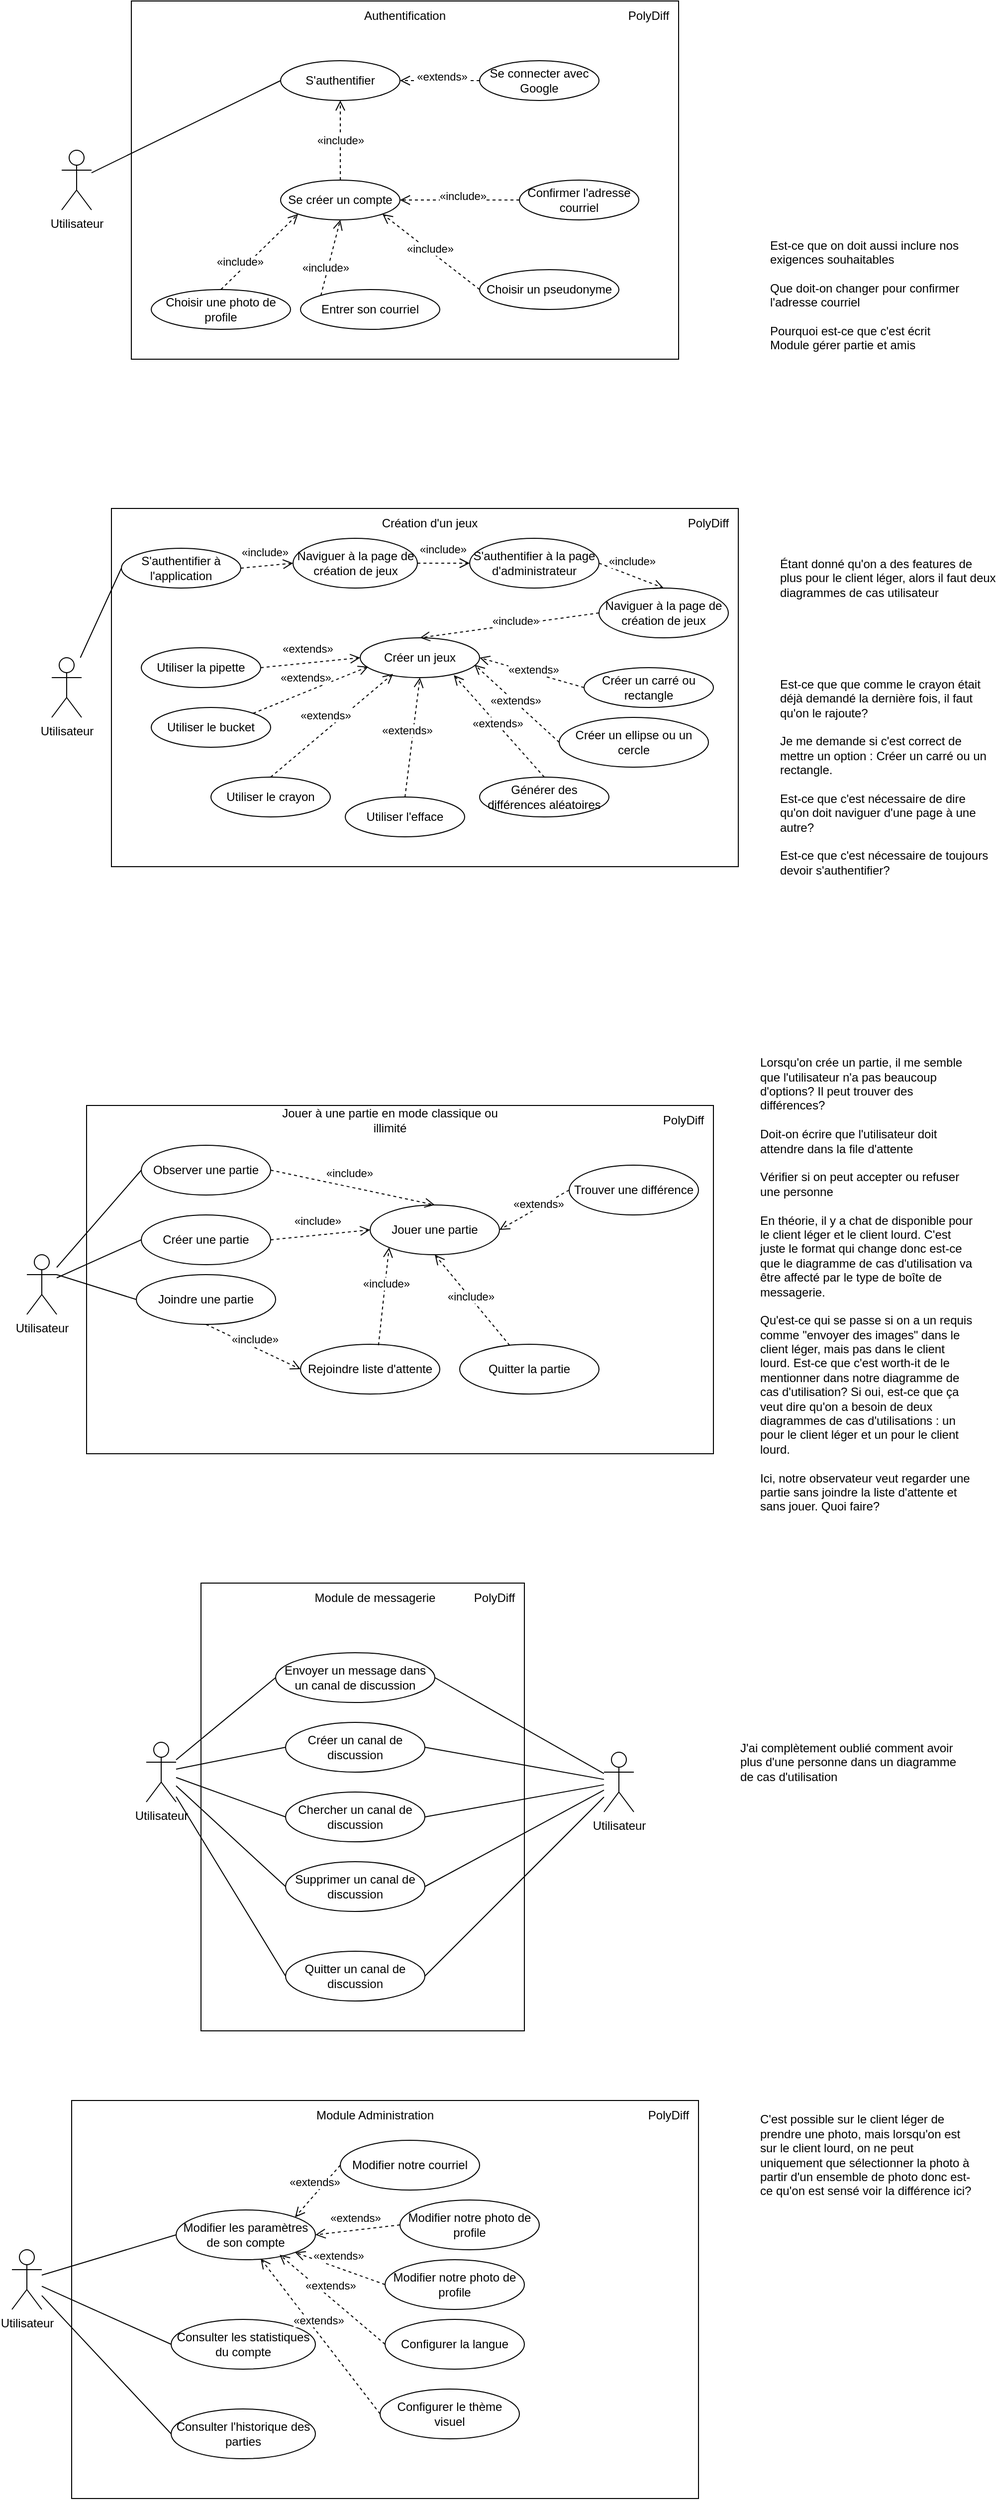<mxfile version="21.7.5" type="device" pages="2">
  <diagram name="Cas d&#39;utilisation" id="FdpdwDYeMIbEiqRRL_Jj">
    <mxGraphModel dx="827" dy="413" grid="1" gridSize="10" guides="1" tooltips="1" connect="1" arrows="1" fold="1" page="1" pageScale="1" pageWidth="850" pageHeight="1100" math="0" shadow="0">
      <root>
        <mxCell id="0" />
        <mxCell id="1" parent="0" />
        <mxCell id="j3-yMUjAJYNPluZzP0-G-1" value="Utilisateur" style="shape=umlActor;verticalLabelPosition=bottom;verticalAlign=top;html=1;outlineConnect=0;" vertex="1" parent="1">
          <mxGeometry x="130" y="150" width="30" height="60" as="geometry" />
        </mxCell>
        <mxCell id="j3-yMUjAJYNPluZzP0-G-6" value="" style="rounded=0;whiteSpace=wrap;html=1;" vertex="1" parent="1">
          <mxGeometry x="200" width="550" height="360" as="geometry" />
        </mxCell>
        <mxCell id="j3-yMUjAJYNPluZzP0-G-7" value="PolyDiff" style="text;html=1;strokeColor=none;fillColor=none;align=center;verticalAlign=middle;whiteSpace=wrap;rounded=0;" vertex="1" parent="1">
          <mxGeometry x="690" width="60" height="30" as="geometry" />
        </mxCell>
        <mxCell id="j3-yMUjAJYNPluZzP0-G-9" value="S&#39;authentifier" style="ellipse;whiteSpace=wrap;html=1;" vertex="1" parent="1">
          <mxGeometry x="350" y="60" width="120" height="40" as="geometry" />
        </mxCell>
        <mxCell id="j3-yMUjAJYNPluZzP0-G-10" value="" style="endArrow=none;html=1;rounded=0;entryX=0;entryY=0.5;entryDx=0;entryDy=0;" edge="1" parent="1" source="j3-yMUjAJYNPluZzP0-G-1" target="j3-yMUjAJYNPluZzP0-G-9">
          <mxGeometry width="50" height="50" relative="1" as="geometry">
            <mxPoint x="480" y="200" as="sourcePoint" />
            <mxPoint x="530" y="150" as="targetPoint" />
          </mxGeometry>
        </mxCell>
        <mxCell id="j3-yMUjAJYNPluZzP0-G-11" value="Se créer un compte" style="ellipse;whiteSpace=wrap;html=1;" vertex="1" parent="1">
          <mxGeometry x="350" y="180" width="120" height="40" as="geometry" />
        </mxCell>
        <mxCell id="j3-yMUjAJYNPluZzP0-G-12" value="Choisir une photo de profile" style="ellipse;whiteSpace=wrap;html=1;" vertex="1" parent="1">
          <mxGeometry x="220" y="290" width="140" height="40" as="geometry" />
        </mxCell>
        <mxCell id="j3-yMUjAJYNPluZzP0-G-13" value="«include»" style="html=1;verticalAlign=bottom;endArrow=open;dashed=1;endSize=8;curved=0;rounded=0;exitX=0.5;exitY=0;exitDx=0;exitDy=0;entryX=0.5;entryY=1;entryDx=0;entryDy=0;" edge="1" parent="1" source="j3-yMUjAJYNPluZzP0-G-11" target="j3-yMUjAJYNPluZzP0-G-9">
          <mxGeometry x="-0.207" relative="1" as="geometry">
            <mxPoint x="550" y="180" as="sourcePoint" />
            <mxPoint x="300" y="80" as="targetPoint" />
            <mxPoint as="offset" />
          </mxGeometry>
        </mxCell>
        <mxCell id="j3-yMUjAJYNPluZzP0-G-15" value="«include»" style="html=1;verticalAlign=bottom;endArrow=open;dashed=1;endSize=8;curved=0;rounded=0;exitX=0.5;exitY=0;exitDx=0;exitDy=0;entryX=0;entryY=1;entryDx=0;entryDy=0;" edge="1" parent="1" source="j3-yMUjAJYNPluZzP0-G-12" target="j3-yMUjAJYNPluZzP0-G-11">
          <mxGeometry x="-0.5" relative="1" as="geometry">
            <mxPoint x="310" y="140" as="sourcePoint" />
            <mxPoint x="310" y="90" as="targetPoint" />
            <mxPoint as="offset" />
          </mxGeometry>
        </mxCell>
        <mxCell id="j3-yMUjAJYNPluZzP0-G-16" value="Entrer son courriel" style="ellipse;whiteSpace=wrap;html=1;" vertex="1" parent="1">
          <mxGeometry x="370" y="290" width="140" height="40" as="geometry" />
        </mxCell>
        <mxCell id="j3-yMUjAJYNPluZzP0-G-17" value="Choisir un pseudonyme" style="ellipse;whiteSpace=wrap;html=1;" vertex="1" parent="1">
          <mxGeometry x="550" y="270" width="140" height="40" as="geometry" />
        </mxCell>
        <mxCell id="j3-yMUjAJYNPluZzP0-G-18" value="«include»" style="html=1;verticalAlign=bottom;endArrow=open;dashed=1;endSize=8;curved=0;rounded=0;exitX=0;exitY=0;exitDx=0;exitDy=0;entryX=0.5;entryY=1;entryDx=0;entryDy=0;" edge="1" parent="1" source="j3-yMUjAJYNPluZzP0-G-16" target="j3-yMUjAJYNPluZzP0-G-11">
          <mxGeometry x="-0.5" relative="1" as="geometry">
            <mxPoint x="310" y="230" as="sourcePoint" />
            <mxPoint x="310" y="190" as="targetPoint" />
            <mxPoint as="offset" />
          </mxGeometry>
        </mxCell>
        <mxCell id="j3-yMUjAJYNPluZzP0-G-19" value="«include»" style="html=1;verticalAlign=bottom;endArrow=open;dashed=1;endSize=8;curved=0;rounded=0;exitX=0;exitY=0.5;exitDx=0;exitDy=0;entryX=1;entryY=1;entryDx=0;entryDy=0;" edge="1" parent="1" source="j3-yMUjAJYNPluZzP0-G-17" target="j3-yMUjAJYNPluZzP0-G-11">
          <mxGeometry x="-0.045" y="5" relative="1" as="geometry">
            <mxPoint x="421" y="241" as="sourcePoint" />
            <mxPoint x="353" y="183" as="targetPoint" />
            <mxPoint as="offset" />
          </mxGeometry>
        </mxCell>
        <mxCell id="j3-yMUjAJYNPluZzP0-G-20" value="Authentification" style="text;html=1;strokeColor=none;fillColor=none;align=center;verticalAlign=middle;whiteSpace=wrap;rounded=0;" vertex="1" parent="1">
          <mxGeometry x="430" width="90" height="30" as="geometry" />
        </mxCell>
        <mxCell id="j3-yMUjAJYNPluZzP0-G-21" value="Est-ce que on doit aussi inclure nos exigences souhaitables&lt;br&gt;&lt;br&gt;&lt;div style=&quot;&quot;&gt;&lt;span style=&quot;background-color: initial;&quot;&gt;Que doit-on changer pour confirmer l&#39;adresse courriel&lt;br&gt;&lt;br&gt;Pourquoi est-ce que c&#39;est écrit Module gérer partie et amis&lt;/span&gt;&lt;/div&gt;&lt;div style=&quot;&quot;&gt;&lt;span style=&quot;background-color: initial;&quot;&gt;&lt;br&gt;&lt;/span&gt;&lt;/div&gt;&lt;div style=&quot;&quot;&gt;&lt;span style=&quot;background-color: initial;&quot;&gt;&lt;br&gt;&lt;/span&gt;&lt;/div&gt;" style="text;html=1;strokeColor=none;fillColor=none;align=left;verticalAlign=middle;whiteSpace=wrap;rounded=0;" vertex="1" parent="1">
          <mxGeometry x="840" y="255" width="200" height="110" as="geometry" />
        </mxCell>
        <mxCell id="j3-yMUjAJYNPluZzP0-G-22" value="Confirmer l&#39;adresse courriel" style="ellipse;whiteSpace=wrap;html=1;" vertex="1" parent="1">
          <mxGeometry x="590" y="180" width="120" height="40" as="geometry" />
        </mxCell>
        <mxCell id="j3-yMUjAJYNPluZzP0-G-23" value="«include»" style="html=1;verticalAlign=bottom;endArrow=open;dashed=1;endSize=8;curved=0;rounded=0;exitX=0;exitY=0.5;exitDx=0;exitDy=0;entryX=1;entryY=0.5;entryDx=0;entryDy=0;" edge="1" parent="1" source="j3-yMUjAJYNPluZzP0-G-22" target="j3-yMUjAJYNPluZzP0-G-11">
          <mxGeometry x="-0.048" y="5" relative="1" as="geometry">
            <mxPoint x="450" y="190" as="sourcePoint" />
            <mxPoint x="370" y="160" as="targetPoint" />
            <mxPoint as="offset" />
          </mxGeometry>
        </mxCell>
        <mxCell id="j3-yMUjAJYNPluZzP0-G-24" value="Se connecter avec Google" style="ellipse;whiteSpace=wrap;html=1;" vertex="1" parent="1">
          <mxGeometry x="550" y="60" width="120" height="40" as="geometry" />
        </mxCell>
        <mxCell id="j3-yMUjAJYNPluZzP0-G-25" value="«extends»" style="html=1;verticalAlign=bottom;endArrow=open;dashed=1;endSize=8;curved=0;rounded=0;exitX=0;exitY=0.5;exitDx=0;exitDy=0;entryX=1;entryY=0.5;entryDx=0;entryDy=0;" edge="1" parent="1" source="j3-yMUjAJYNPluZzP0-G-24" target="j3-yMUjAJYNPluZzP0-G-9">
          <mxGeometry x="-0.048" y="5" relative="1" as="geometry">
            <mxPoint x="520" y="230" as="sourcePoint" />
            <mxPoint x="420" y="200" as="targetPoint" />
            <mxPoint as="offset" />
          </mxGeometry>
        </mxCell>
        <mxCell id="j3-yMUjAJYNPluZzP0-G-26" value="Utilisateur" style="shape=umlActor;verticalLabelPosition=bottom;verticalAlign=top;html=1;outlineConnect=0;" vertex="1" parent="1">
          <mxGeometry x="120" y="660" width="30" height="60" as="geometry" />
        </mxCell>
        <mxCell id="j3-yMUjAJYNPluZzP0-G-27" value="" style="rounded=0;whiteSpace=wrap;html=1;" vertex="1" parent="1">
          <mxGeometry x="180" y="510" width="630" height="360" as="geometry" />
        </mxCell>
        <mxCell id="j3-yMUjAJYNPluZzP0-G-28" value="PolyDiff" style="text;html=1;strokeColor=none;fillColor=none;align=center;verticalAlign=middle;whiteSpace=wrap;rounded=0;" vertex="1" parent="1">
          <mxGeometry x="750" y="510" width="60" height="30" as="geometry" />
        </mxCell>
        <mxCell id="j3-yMUjAJYNPluZzP0-G-29" value="S&#39;authentifier à l&#39;application" style="ellipse;whiteSpace=wrap;html=1;" vertex="1" parent="1">
          <mxGeometry x="190" y="550" width="120" height="40" as="geometry" />
        </mxCell>
        <mxCell id="j3-yMUjAJYNPluZzP0-G-30" value="" style="endArrow=none;html=1;rounded=0;entryX=0;entryY=0.5;entryDx=0;entryDy=0;" edge="1" parent="1" source="j3-yMUjAJYNPluZzP0-G-26" target="j3-yMUjAJYNPluZzP0-G-29">
          <mxGeometry width="50" height="50" relative="1" as="geometry">
            <mxPoint x="490" y="710" as="sourcePoint" />
            <mxPoint x="540" y="660" as="targetPoint" />
          </mxGeometry>
        </mxCell>
        <mxCell id="j3-yMUjAJYNPluZzP0-G-39" value="Création d&#39;un jeux" style="text;html=1;strokeColor=none;fillColor=none;align=center;verticalAlign=middle;whiteSpace=wrap;rounded=0;" vertex="1" parent="1">
          <mxGeometry x="440" y="510" width="120" height="30" as="geometry" />
        </mxCell>
        <mxCell id="j3-yMUjAJYNPluZzP0-G-44" value="Utiliser la pipette" style="ellipse;whiteSpace=wrap;html=1;" vertex="1" parent="1">
          <mxGeometry x="210" y="650" width="120" height="40" as="geometry" />
        </mxCell>
        <mxCell id="j3-yMUjAJYNPluZzP0-G-45" value="Utiliser le bucket" style="ellipse;whiteSpace=wrap;html=1;" vertex="1" parent="1">
          <mxGeometry x="220" y="710" width="120" height="40" as="geometry" />
        </mxCell>
        <mxCell id="j3-yMUjAJYNPluZzP0-G-46" value="Créer un jeux" style="ellipse;whiteSpace=wrap;html=1;" vertex="1" parent="1">
          <mxGeometry x="430" y="640" width="120" height="40" as="geometry" />
        </mxCell>
        <mxCell id="j3-yMUjAJYNPluZzP0-G-47" value="«extends»" style="html=1;verticalAlign=bottom;endArrow=open;dashed=1;endSize=8;curved=0;rounded=0;exitX=1;exitY=0;exitDx=0;exitDy=0;entryX=0.068;entryY=0.725;entryDx=0;entryDy=0;entryPerimeter=0;" edge="1" parent="1" source="j3-yMUjAJYNPluZzP0-G-45" target="j3-yMUjAJYNPluZzP0-G-46">
          <mxGeometry x="-0.051" y="5" relative="1" as="geometry">
            <mxPoint x="535" y="690" as="sourcePoint" />
            <mxPoint x="435" y="660" as="targetPoint" />
            <mxPoint as="offset" />
          </mxGeometry>
        </mxCell>
        <mxCell id="j3-yMUjAJYNPluZzP0-G-48" value="«extends»" style="html=1;verticalAlign=bottom;endArrow=open;dashed=1;endSize=8;curved=0;rounded=0;exitX=1;exitY=0.5;exitDx=0;exitDy=0;entryX=0;entryY=0.5;entryDx=0;entryDy=0;" edge="1" parent="1" source="j3-yMUjAJYNPluZzP0-G-44" target="j3-yMUjAJYNPluZzP0-G-46">
          <mxGeometry x="-0.054" y="5" relative="1" as="geometry">
            <mxPoint x="485" y="730" as="sourcePoint" />
            <mxPoint x="442" y="674" as="targetPoint" />
            <mxPoint as="offset" />
          </mxGeometry>
        </mxCell>
        <mxCell id="j3-yMUjAJYNPluZzP0-G-49" value="Utiliser le crayon" style="ellipse;whiteSpace=wrap;html=1;" vertex="1" parent="1">
          <mxGeometry x="280" y="780" width="120" height="40" as="geometry" />
        </mxCell>
        <mxCell id="j3-yMUjAJYNPluZzP0-G-50" value="Est-ce que que comme le crayon était déjà demandé la dernière fois, il faut qu&#39;on le rajoute?&lt;br&gt;&lt;br&gt;Je me demande si c&#39;est correct de mettre un option : Créer un carré ou un rectangle.&lt;br&gt;&lt;br&gt;Est-ce que c&#39;est nécessaire de dire qu&#39;on doit naviguer d&#39;une page à une autre?&lt;br&gt;&lt;br&gt;Est-ce que c&#39;est nécessaire de toujours devoir s&#39;authentifier?" style="text;html=1;strokeColor=none;fillColor=none;align=left;verticalAlign=middle;whiteSpace=wrap;rounded=0;" vertex="1" parent="1">
          <mxGeometry x="850" y="690" width="220" height="180" as="geometry" />
        </mxCell>
        <mxCell id="j3-yMUjAJYNPluZzP0-G-51" value="Utiliser l&#39;efface" style="ellipse;whiteSpace=wrap;html=1;" vertex="1" parent="1">
          <mxGeometry x="415" y="800" width="120" height="40" as="geometry" />
        </mxCell>
        <mxCell id="j3-yMUjAJYNPluZzP0-G-52" value="Générer des différences aléatoires" style="ellipse;whiteSpace=wrap;html=1;" vertex="1" parent="1">
          <mxGeometry x="550" y="780" width="130" height="40" as="geometry" />
        </mxCell>
        <mxCell id="j3-yMUjAJYNPluZzP0-G-53" value="«extends»" style="html=1;verticalAlign=bottom;endArrow=open;dashed=1;endSize=8;curved=0;rounded=0;exitX=0.5;exitY=0;exitDx=0;exitDy=0;entryX=0.275;entryY=0.905;entryDx=0;entryDy=0;entryPerimeter=0;" edge="1" parent="1" source="j3-yMUjAJYNPluZzP0-G-49" target="j3-yMUjAJYNPluZzP0-G-46">
          <mxGeometry x="-0.052" y="5" relative="1" as="geometry">
            <mxPoint x="420" y="750" as="sourcePoint" />
            <mxPoint x="378" y="677" as="targetPoint" />
            <mxPoint as="offset" />
          </mxGeometry>
        </mxCell>
        <mxCell id="j3-yMUjAJYNPluZzP0-G-54" value="«extends»" style="html=1;verticalAlign=bottom;endArrow=open;dashed=1;endSize=8;curved=0;rounded=0;exitX=0.5;exitY=0;exitDx=0;exitDy=0;entryX=0.5;entryY=1;entryDx=0;entryDy=0;" edge="1" parent="1" source="j3-yMUjAJYNPluZzP0-G-51" target="j3-yMUjAJYNPluZzP0-G-46">
          <mxGeometry x="-0.043" y="5" relative="1" as="geometry">
            <mxPoint x="508" y="756" as="sourcePoint" />
            <mxPoint x="442" y="674" as="targetPoint" />
            <mxPoint as="offset" />
          </mxGeometry>
        </mxCell>
        <mxCell id="j3-yMUjAJYNPluZzP0-G-55" value="«extends»" style="html=1;verticalAlign=bottom;endArrow=open;dashed=1;endSize=8;curved=0;rounded=0;exitX=0.5;exitY=0;exitDx=0;exitDy=0;entryX=0.784;entryY=0.938;entryDx=0;entryDy=0;entryPerimeter=0;" edge="1" parent="1" source="j3-yMUjAJYNPluZzP0-G-52" target="j3-yMUjAJYNPluZzP0-G-46">
          <mxGeometry x="-0.054" y="5" relative="1" as="geometry">
            <mxPoint x="590" y="720" as="sourcePoint" />
            <mxPoint x="460" y="660" as="targetPoint" />
            <mxPoint as="offset" />
          </mxGeometry>
        </mxCell>
        <mxCell id="j3-yMUjAJYNPluZzP0-G-56" value="Créer un ellipse ou un cercle" style="ellipse;whiteSpace=wrap;html=1;" vertex="1" parent="1">
          <mxGeometry x="630" y="720" width="150" height="50" as="geometry" />
        </mxCell>
        <mxCell id="j3-yMUjAJYNPluZzP0-G-57" value="Créer un carré ou rectangle" style="ellipse;whiteSpace=wrap;html=1;" vertex="1" parent="1">
          <mxGeometry x="655" y="670" width="130" height="40" as="geometry" />
        </mxCell>
        <mxCell id="j3-yMUjAJYNPluZzP0-G-58" value="«extends»" style="html=1;verticalAlign=bottom;endArrow=open;dashed=1;endSize=8;curved=0;rounded=0;exitX=0;exitY=0.5;exitDx=0;exitDy=0;entryX=0.958;entryY=0.677;entryDx=0;entryDy=0;entryPerimeter=0;" edge="1" parent="1" source="j3-yMUjAJYNPluZzP0-G-56" target="j3-yMUjAJYNPluZzP0-G-46">
          <mxGeometry x="-0.05" y="5" relative="1" as="geometry">
            <mxPoint x="625" y="790" as="sourcePoint" />
            <mxPoint x="542" y="684" as="targetPoint" />
            <mxPoint as="offset" />
          </mxGeometry>
        </mxCell>
        <mxCell id="j3-yMUjAJYNPluZzP0-G-59" value="«extends»" style="html=1;verticalAlign=bottom;endArrow=open;dashed=1;endSize=8;curved=0;rounded=0;exitX=0;exitY=0.5;exitDx=0;exitDy=0;entryX=1;entryY=0.5;entryDx=0;entryDy=0;" edge="1" parent="1" source="j3-yMUjAJYNPluZzP0-G-57" target="j3-yMUjAJYNPluZzP0-G-46">
          <mxGeometry x="-0.05" y="5" relative="1" as="geometry">
            <mxPoint x="640" y="755" as="sourcePoint" />
            <mxPoint x="555" y="677" as="targetPoint" />
            <mxPoint as="offset" />
          </mxGeometry>
        </mxCell>
        <mxCell id="j3-yMUjAJYNPluZzP0-G-60" value="Naviguer à la page de création de jeux" style="ellipse;whiteSpace=wrap;html=1;" vertex="1" parent="1">
          <mxGeometry x="670" y="590" width="130" height="50" as="geometry" />
        </mxCell>
        <mxCell id="j3-yMUjAJYNPluZzP0-G-61" value="S&#39;authentifier à la page d&#39;administrateur" style="ellipse;whiteSpace=wrap;html=1;" vertex="1" parent="1">
          <mxGeometry x="540" y="540" width="130" height="50" as="geometry" />
        </mxCell>
        <mxCell id="j3-yMUjAJYNPluZzP0-G-62" value="Naviguer à la page de création de jeux" style="ellipse;whiteSpace=wrap;html=1;" vertex="1" parent="1">
          <mxGeometry x="362.5" y="540" width="125" height="50" as="geometry" />
        </mxCell>
        <mxCell id="j3-yMUjAJYNPluZzP0-G-64" value="«include»" style="html=1;verticalAlign=bottom;endArrow=open;dashed=1;endSize=8;curved=0;rounded=0;exitX=1;exitY=0.5;exitDx=0;exitDy=0;entryX=0;entryY=0.5;entryDx=0;entryDy=0;" edge="1" parent="1" source="j3-yMUjAJYNPluZzP0-G-29" target="j3-yMUjAJYNPluZzP0-G-62">
          <mxGeometry x="-0.054" y="5" relative="1" as="geometry">
            <mxPoint x="310" y="630" as="sourcePoint" />
            <mxPoint x="410" y="620" as="targetPoint" />
            <mxPoint as="offset" />
          </mxGeometry>
        </mxCell>
        <mxCell id="j3-yMUjAJYNPluZzP0-G-65" value="«include»" style="html=1;verticalAlign=bottom;endArrow=open;dashed=1;endSize=8;curved=0;rounded=0;exitX=1;exitY=0.5;exitDx=0;exitDy=0;entryX=0;entryY=0.5;entryDx=0;entryDy=0;" edge="1" parent="1" source="j3-yMUjAJYNPluZzP0-G-62" target="j3-yMUjAJYNPluZzP0-G-61">
          <mxGeometry x="-0.054" y="5" relative="1" as="geometry">
            <mxPoint x="320" y="580" as="sourcePoint" />
            <mxPoint x="370" y="575" as="targetPoint" />
            <mxPoint as="offset" />
          </mxGeometry>
        </mxCell>
        <mxCell id="j3-yMUjAJYNPluZzP0-G-66" value="«include»" style="html=1;verticalAlign=bottom;endArrow=open;dashed=1;endSize=8;curved=0;rounded=0;exitX=1;exitY=0.5;exitDx=0;exitDy=0;entryX=0.5;entryY=0;entryDx=0;entryDy=0;" edge="1" parent="1" source="j3-yMUjAJYNPluZzP0-G-61" target="j3-yMUjAJYNPluZzP0-G-60">
          <mxGeometry x="-0.054" y="5" relative="1" as="geometry">
            <mxPoint x="497" y="575" as="sourcePoint" />
            <mxPoint x="550" y="575" as="targetPoint" />
            <mxPoint as="offset" />
          </mxGeometry>
        </mxCell>
        <mxCell id="j3-yMUjAJYNPluZzP0-G-67" value="«include»" style="html=1;verticalAlign=bottom;endArrow=open;dashed=1;endSize=8;curved=0;rounded=0;exitX=0;exitY=0.5;exitDx=0;exitDy=0;entryX=0.5;entryY=0;entryDx=0;entryDy=0;" edge="1" parent="1" source="j3-yMUjAJYNPluZzP0-G-60" target="j3-yMUjAJYNPluZzP0-G-46">
          <mxGeometry x="-0.054" y="5" relative="1" as="geometry">
            <mxPoint x="680" y="575" as="sourcePoint" />
            <mxPoint x="745" y="600" as="targetPoint" />
            <mxPoint as="offset" />
          </mxGeometry>
        </mxCell>
        <mxCell id="j3-yMUjAJYNPluZzP0-G-69" value="Utilisateur" style="shape=umlActor;verticalLabelPosition=bottom;verticalAlign=top;html=1;outlineConnect=0;" vertex="1" parent="1">
          <mxGeometry x="95" y="1260" width="30" height="60" as="geometry" />
        </mxCell>
        <mxCell id="j3-yMUjAJYNPluZzP0-G-70" value="" style="rounded=0;whiteSpace=wrap;html=1;" vertex="1" parent="1">
          <mxGeometry x="155" y="1110" width="630" height="350" as="geometry" />
        </mxCell>
        <mxCell id="j3-yMUjAJYNPluZzP0-G-71" value="PolyDiff" style="text;html=1;strokeColor=none;fillColor=none;align=center;verticalAlign=middle;whiteSpace=wrap;rounded=0;" vertex="1" parent="1">
          <mxGeometry x="725" y="1110" width="60" height="30" as="geometry" />
        </mxCell>
        <mxCell id="j3-yMUjAJYNPluZzP0-G-73" value="" style="endArrow=none;html=1;rounded=0;entryX=0;entryY=0.5;entryDx=0;entryDy=0;" edge="1" parent="1" source="j3-yMUjAJYNPluZzP0-G-69" target="j3-yMUjAJYNPluZzP0-G-98">
          <mxGeometry width="50" height="50" relative="1" as="geometry">
            <mxPoint x="465" y="1310" as="sourcePoint" />
            <mxPoint x="170" y="1170" as="targetPoint" />
          </mxGeometry>
        </mxCell>
        <mxCell id="j3-yMUjAJYNPluZzP0-G-74" value="Jouer à une partie en mode classique ou illimité" style="text;html=1;strokeColor=none;fillColor=none;align=center;verticalAlign=middle;whiteSpace=wrap;rounded=0;" vertex="1" parent="1">
          <mxGeometry x="350" y="1110" width="220" height="30" as="geometry" />
        </mxCell>
        <mxCell id="j3-yMUjAJYNPluZzP0-G-98" value="Créer une partie" style="ellipse;whiteSpace=wrap;html=1;" vertex="1" parent="1">
          <mxGeometry x="210" y="1220" width="130" height="50" as="geometry" />
        </mxCell>
        <mxCell id="j3-yMUjAJYNPluZzP0-G-100" value="Joindre une partie" style="ellipse;whiteSpace=wrap;html=1;" vertex="1" parent="1">
          <mxGeometry x="205" y="1280" width="140" height="50" as="geometry" />
        </mxCell>
        <mxCell id="j3-yMUjAJYNPluZzP0-G-101" value="" style="endArrow=none;html=1;rounded=0;entryX=0;entryY=0.5;entryDx=0;entryDy=0;" edge="1" parent="1" target="j3-yMUjAJYNPluZzP0-G-100">
          <mxGeometry width="50" height="50" relative="1" as="geometry">
            <mxPoint x="125" y="1280" as="sourcePoint" />
            <mxPoint x="220" y="1250" as="targetPoint" />
          </mxGeometry>
        </mxCell>
        <mxCell id="j3-yMUjAJYNPluZzP0-G-102" value="Trouver une différence" style="ellipse;whiteSpace=wrap;html=1;" vertex="1" parent="1">
          <mxGeometry x="640" y="1170" width="130" height="50" as="geometry" />
        </mxCell>
        <mxCell id="j3-yMUjAJYNPluZzP0-G-103" value="Lorsqu&#39;on crée un partie, il me semble que l&#39;utilisateur n&#39;a pas beaucoup d&#39;options? Il peut trouver des différences?&lt;br&gt;&lt;br&gt;Doit-on écrire que l&#39;utilisateur doit attendre dans la file d&#39;attente&lt;br&gt;&lt;br&gt;Vérifier si on peut accepter ou refuser une personne&lt;br&gt;&lt;br&gt;En théorie, il y a chat de disponible pour le client léger et le client lourd. C&#39;est juste le format qui change donc est-ce que le diagramme de cas d&#39;utilisation va être affecté par le type de boîte de messagerie.&lt;br&gt;&lt;br&gt;Qu&#39;est-ce qui se passe si on a un requis comme &quot;envoyer des images&quot; dans le client léger, mais pas dans le client lourd. Est-ce que c&#39;est worth-it de le mentionner dans notre diagramme de cas d&#39;utilisation? Si oui, est-ce que ça veut dire qu&#39;on a besoin de deux diagrammes de cas d&#39;utilisations : un pour le client léger et un pour le client lourd.&lt;br&gt;&lt;br&gt;Ici, notre observateur veut regarder une partie sans joindre la liste d&#39;attente et sans jouer. Quoi faire?" style="text;html=1;strokeColor=none;fillColor=none;align=left;verticalAlign=middle;whiteSpace=wrap;rounded=0;" vertex="1" parent="1">
          <mxGeometry x="830" y="1085" width="220" height="410" as="geometry" />
        </mxCell>
        <mxCell id="j3-yMUjAJYNPluZzP0-G-105" value="«extends»" style="html=1;verticalAlign=bottom;endArrow=open;dashed=1;endSize=8;curved=0;rounded=0;exitX=0;exitY=0.5;exitDx=0;exitDy=0;entryX=1;entryY=0.5;entryDx=0;entryDy=0;" edge="1" parent="1" source="j3-yMUjAJYNPluZzP0-G-102" target="j3-yMUjAJYNPluZzP0-G-109">
          <mxGeometry x="-0.043" y="5" relative="1" as="geometry">
            <mxPoint x="640" y="1270" as="sourcePoint" />
            <mxPoint x="655" y="1150" as="targetPoint" />
            <mxPoint as="offset" />
          </mxGeometry>
        </mxCell>
        <mxCell id="j3-yMUjAJYNPluZzP0-G-106" value="«include»" style="html=1;verticalAlign=bottom;endArrow=open;dashed=1;endSize=8;curved=0;rounded=0;entryX=0;entryY=0.5;entryDx=0;entryDy=0;exitX=1;exitY=0.5;exitDx=0;exitDy=0;" edge="1" parent="1" source="j3-yMUjAJYNPluZzP0-G-98" target="j3-yMUjAJYNPluZzP0-G-109">
          <mxGeometry x="-0.055" y="5" relative="1" as="geometry">
            <mxPoint x="450" y="1245" as="sourcePoint" />
            <mxPoint x="350" y="1245" as="targetPoint" />
            <mxPoint as="offset" />
          </mxGeometry>
        </mxCell>
        <mxCell id="j3-yMUjAJYNPluZzP0-G-107" value="Quitter la partie" style="ellipse;whiteSpace=wrap;html=1;" vertex="1" parent="1">
          <mxGeometry x="530" y="1350" width="140" height="50" as="geometry" />
        </mxCell>
        <mxCell id="j3-yMUjAJYNPluZzP0-G-108" value="«include»" style="html=1;verticalAlign=bottom;endArrow=open;dashed=1;endSize=8;curved=0;rounded=0;entryX=0.5;entryY=1;entryDx=0;entryDy=0;" edge="1" parent="1" source="j3-yMUjAJYNPluZzP0-G-107" target="j3-yMUjAJYNPluZzP0-G-109">
          <mxGeometry x="-0.048" y="5" relative="1" as="geometry">
            <mxPoint x="460" y="1255" as="sourcePoint" />
            <mxPoint x="360" y="1325" as="targetPoint" />
            <mxPoint as="offset" />
          </mxGeometry>
        </mxCell>
        <mxCell id="j3-yMUjAJYNPluZzP0-G-109" value="Jouer une partie" style="ellipse;whiteSpace=wrap;html=1;" vertex="1" parent="1">
          <mxGeometry x="440" y="1210" width="130" height="50" as="geometry" />
        </mxCell>
        <mxCell id="j3-yMUjAJYNPluZzP0-G-110" value="«include»" style="html=1;verticalAlign=bottom;endArrow=open;dashed=1;endSize=8;curved=0;rounded=0;entryX=0;entryY=0.5;entryDx=0;entryDy=0;exitX=0.5;exitY=1;exitDx=0;exitDy=0;" edge="1" parent="1" source="j3-yMUjAJYNPluZzP0-G-100" target="j3-yMUjAJYNPluZzP0-G-111">
          <mxGeometry x="0.046" y="-1" relative="1" as="geometry">
            <mxPoint x="320" y="1345" as="sourcePoint" />
            <mxPoint x="400" y="1265" as="targetPoint" />
            <mxPoint as="offset" />
          </mxGeometry>
        </mxCell>
        <mxCell id="j3-yMUjAJYNPluZzP0-G-111" value="Rejoindre liste d&#39;attente" style="ellipse;whiteSpace=wrap;html=1;" vertex="1" parent="1">
          <mxGeometry x="370" y="1350" width="140" height="50" as="geometry" />
        </mxCell>
        <mxCell id="j3-yMUjAJYNPluZzP0-G-112" value="«include»" style="html=1;verticalAlign=bottom;endArrow=open;dashed=1;endSize=8;curved=0;rounded=0;entryX=0;entryY=1;entryDx=0;entryDy=0;exitX=0.56;exitY=0.018;exitDx=0;exitDy=0;exitPerimeter=0;" edge="1" parent="1" source="j3-yMUjAJYNPluZzP0-G-111" target="j3-yMUjAJYNPluZzP0-G-109">
          <mxGeometry x="0.062" y="-2" relative="1" as="geometry">
            <mxPoint x="360" y="1325" as="sourcePoint" />
            <mxPoint x="400" y="1370" as="targetPoint" />
            <mxPoint y="-1" as="offset" />
          </mxGeometry>
        </mxCell>
        <mxCell id="j3-yMUjAJYNPluZzP0-G-120" value="" style="rounded=0;whiteSpace=wrap;html=1;" vertex="1" parent="1">
          <mxGeometry x="270" y="1590" width="325" height="450" as="geometry" />
        </mxCell>
        <mxCell id="j3-yMUjAJYNPluZzP0-G-121" value="Module de messagerie" style="text;html=1;strokeColor=none;fillColor=none;align=center;verticalAlign=middle;whiteSpace=wrap;rounded=0;" vertex="1" parent="1">
          <mxGeometry x="335" y="1590" width="220" height="30" as="geometry" />
        </mxCell>
        <mxCell id="j3-yMUjAJYNPluZzP0-G-123" value="PolyDiff" style="text;html=1;strokeColor=none;fillColor=none;align=center;verticalAlign=middle;whiteSpace=wrap;rounded=0;" vertex="1" parent="1">
          <mxGeometry x="535" y="1590" width="60" height="30" as="geometry" />
        </mxCell>
        <mxCell id="j3-yMUjAJYNPluZzP0-G-124" value="Utilisateur" style="shape=umlActor;verticalLabelPosition=bottom;verticalAlign=top;html=1;outlineConnect=0;" vertex="1" parent="1">
          <mxGeometry x="215" y="1750" width="30" height="60" as="geometry" />
        </mxCell>
        <mxCell id="j3-yMUjAJYNPluZzP0-G-126" value="Envoyer un message dans un canal de discussion" style="ellipse;whiteSpace=wrap;html=1;" vertex="1" parent="1">
          <mxGeometry x="345" y="1660" width="160" height="50" as="geometry" />
        </mxCell>
        <mxCell id="j3-yMUjAJYNPluZzP0-G-127" value="Créer un canal de discussion" style="ellipse;whiteSpace=wrap;html=1;" vertex="1" parent="1">
          <mxGeometry x="355" y="1730" width="140" height="50" as="geometry" />
        </mxCell>
        <mxCell id="j3-yMUjAJYNPluZzP0-G-128" value="Supprimer un canal de discussion" style="ellipse;whiteSpace=wrap;html=1;" vertex="1" parent="1">
          <mxGeometry x="355" y="1870" width="140" height="50" as="geometry" />
        </mxCell>
        <mxCell id="j3-yMUjAJYNPluZzP0-G-129" value="Quitter un canal de discussion" style="ellipse;whiteSpace=wrap;html=1;" vertex="1" parent="1">
          <mxGeometry x="355" y="1960" width="140" height="50" as="geometry" />
        </mxCell>
        <mxCell id="j3-yMUjAJYNPluZzP0-G-130" value="Chercher un canal de discussion" style="ellipse;whiteSpace=wrap;html=1;" vertex="1" parent="1">
          <mxGeometry x="355" y="1800" width="140" height="50" as="geometry" />
        </mxCell>
        <mxCell id="j3-yMUjAJYNPluZzP0-G-133" value="" style="endArrow=none;html=1;rounded=0;entryX=0;entryY=0.5;entryDx=0;entryDy=0;" edge="1" parent="1" source="j3-yMUjAJYNPluZzP0-G-124" target="j3-yMUjAJYNPluZzP0-G-126">
          <mxGeometry width="50" height="50" relative="1" as="geometry">
            <mxPoint x="250" y="1170" as="sourcePoint" />
            <mxPoint x="330" y="1195" as="targetPoint" />
          </mxGeometry>
        </mxCell>
        <mxCell id="j3-yMUjAJYNPluZzP0-G-134" value="" style="endArrow=none;html=1;rounded=0;entryX=0;entryY=0.5;entryDx=0;entryDy=0;" edge="1" parent="1" source="j3-yMUjAJYNPluZzP0-G-124" target="j3-yMUjAJYNPluZzP0-G-127">
          <mxGeometry width="50" height="50" relative="1" as="geometry">
            <mxPoint x="255" y="1776" as="sourcePoint" />
            <mxPoint x="355" y="1685" as="targetPoint" />
          </mxGeometry>
        </mxCell>
        <mxCell id="j3-yMUjAJYNPluZzP0-G-135" value="" style="endArrow=none;html=1;rounded=0;entryX=0;entryY=0.5;entryDx=0;entryDy=0;" edge="1" parent="1" source="j3-yMUjAJYNPluZzP0-G-124" target="j3-yMUjAJYNPluZzP0-G-128">
          <mxGeometry width="50" height="50" relative="1" as="geometry">
            <mxPoint x="255" y="1780" as="sourcePoint" />
            <mxPoint x="365" y="1765" as="targetPoint" />
          </mxGeometry>
        </mxCell>
        <mxCell id="j3-yMUjAJYNPluZzP0-G-136" value="" style="endArrow=none;html=1;rounded=0;entryX=0;entryY=0.5;entryDx=0;entryDy=0;" edge="1" parent="1" source="j3-yMUjAJYNPluZzP0-G-124" target="j3-yMUjAJYNPluZzP0-G-130">
          <mxGeometry width="50" height="50" relative="1" as="geometry">
            <mxPoint x="255" y="1804" as="sourcePoint" />
            <mxPoint x="365" y="1905" as="targetPoint" />
          </mxGeometry>
        </mxCell>
        <mxCell id="j3-yMUjAJYNPluZzP0-G-137" value="" style="endArrow=none;html=1;rounded=0;entryX=0;entryY=0.5;entryDx=0;entryDy=0;" edge="1" parent="1" source="j3-yMUjAJYNPluZzP0-G-124" target="j3-yMUjAJYNPluZzP0-G-129">
          <mxGeometry width="50" height="50" relative="1" as="geometry">
            <mxPoint x="255" y="1795" as="sourcePoint" />
            <mxPoint x="365" y="1835" as="targetPoint" />
          </mxGeometry>
        </mxCell>
        <mxCell id="j3-yMUjAJYNPluZzP0-G-138" value="J&#39;ai complètement oublié comment avoir plus d&#39;une personne dans un diagramme de cas d&#39;utilisation" style="text;html=1;strokeColor=none;fillColor=none;align=left;verticalAlign=middle;whiteSpace=wrap;rounded=0;" vertex="1" parent="1">
          <mxGeometry x="810" y="1680" width="220" height="180" as="geometry" />
        </mxCell>
        <mxCell id="j3-yMUjAJYNPluZzP0-G-140" value="Utilisateur" style="shape=umlActor;verticalLabelPosition=bottom;verticalAlign=top;html=1;outlineConnect=0;" vertex="1" parent="1">
          <mxGeometry x="675" y="1760" width="30" height="60" as="geometry" />
        </mxCell>
        <mxCell id="j3-yMUjAJYNPluZzP0-G-142" value="" style="endArrow=none;html=1;rounded=0;entryX=1;entryY=0.5;entryDx=0;entryDy=0;" edge="1" parent="1" source="j3-yMUjAJYNPluZzP0-G-140" target="j3-yMUjAJYNPluZzP0-G-126">
          <mxGeometry width="50" height="50" relative="1" as="geometry">
            <mxPoint x="255" y="1778" as="sourcePoint" />
            <mxPoint x="355" y="1695" as="targetPoint" />
          </mxGeometry>
        </mxCell>
        <mxCell id="j3-yMUjAJYNPluZzP0-G-143" value="" style="endArrow=none;html=1;rounded=0;entryX=1;entryY=0.5;entryDx=0;entryDy=0;" edge="1" parent="1" source="j3-yMUjAJYNPluZzP0-G-140" target="j3-yMUjAJYNPluZzP0-G-127">
          <mxGeometry width="50" height="50" relative="1" as="geometry">
            <mxPoint x="805" y="1785" as="sourcePoint" />
            <mxPoint x="515" y="1695" as="targetPoint" />
          </mxGeometry>
        </mxCell>
        <mxCell id="j3-yMUjAJYNPluZzP0-G-144" value="" style="endArrow=none;html=1;rounded=0;entryX=1;entryY=0.5;entryDx=0;entryDy=0;" edge="1" parent="1" source="j3-yMUjAJYNPluZzP0-G-140" target="j3-yMUjAJYNPluZzP0-G-130">
          <mxGeometry width="50" height="50" relative="1" as="geometry">
            <mxPoint x="815" y="1795" as="sourcePoint" />
            <mxPoint x="505" y="1765" as="targetPoint" />
          </mxGeometry>
        </mxCell>
        <mxCell id="j3-yMUjAJYNPluZzP0-G-145" value="" style="endArrow=none;html=1;rounded=0;entryX=1;entryY=0.5;entryDx=0;entryDy=0;" edge="1" parent="1" source="j3-yMUjAJYNPluZzP0-G-140" target="j3-yMUjAJYNPluZzP0-G-128">
          <mxGeometry width="50" height="50" relative="1" as="geometry">
            <mxPoint x="805" y="1792" as="sourcePoint" />
            <mxPoint x="505" y="1835" as="targetPoint" />
          </mxGeometry>
        </mxCell>
        <mxCell id="j3-yMUjAJYNPluZzP0-G-146" value="" style="endArrow=none;html=1;rounded=0;entryX=1;entryY=0.5;entryDx=0;entryDy=0;" edge="1" parent="1" source="j3-yMUjAJYNPluZzP0-G-140" target="j3-yMUjAJYNPluZzP0-G-129">
          <mxGeometry width="50" height="50" relative="1" as="geometry">
            <mxPoint x="805" y="1795" as="sourcePoint" />
            <mxPoint x="505" y="1905" as="targetPoint" />
          </mxGeometry>
        </mxCell>
        <mxCell id="j3-yMUjAJYNPluZzP0-G-147" value="Utilisateur" style="shape=umlActor;verticalLabelPosition=bottom;verticalAlign=top;html=1;outlineConnect=0;" vertex="1" parent="1">
          <mxGeometry x="80" y="2260" width="30" height="60" as="geometry" />
        </mxCell>
        <mxCell id="j3-yMUjAJYNPluZzP0-G-148" value="" style="rounded=0;whiteSpace=wrap;html=1;" vertex="1" parent="1">
          <mxGeometry x="140" y="2110" width="630" height="400" as="geometry" />
        </mxCell>
        <mxCell id="j3-yMUjAJYNPluZzP0-G-149" value="PolyDiff" style="text;html=1;strokeColor=none;fillColor=none;align=center;verticalAlign=middle;whiteSpace=wrap;rounded=0;" vertex="1" parent="1">
          <mxGeometry x="710" y="2110" width="60" height="30" as="geometry" />
        </mxCell>
        <mxCell id="j3-yMUjAJYNPluZzP0-G-150" value="" style="endArrow=none;html=1;rounded=0;entryX=0;entryY=0.5;entryDx=0;entryDy=0;" edge="1" parent="1" source="j3-yMUjAJYNPluZzP0-G-147" target="j3-yMUjAJYNPluZzP0-G-168">
          <mxGeometry width="50" height="50" relative="1" as="geometry">
            <mxPoint x="450" y="2310" as="sourcePoint" />
            <mxPoint x="195.0" y="2235.0" as="targetPoint" />
          </mxGeometry>
        </mxCell>
        <mxCell id="j3-yMUjAJYNPluZzP0-G-151" value="Module Administration" style="text;html=1;strokeColor=none;fillColor=none;align=center;verticalAlign=middle;whiteSpace=wrap;rounded=0;" vertex="1" parent="1">
          <mxGeometry x="335" y="2110" width="220" height="30" as="geometry" />
        </mxCell>
        <mxCell id="j3-yMUjAJYNPluZzP0-G-154" value="" style="endArrow=none;html=1;rounded=0;entryX=0;entryY=0.5;entryDx=0;entryDy=0;" edge="1" parent="1" source="j3-yMUjAJYNPluZzP0-G-147" target="j3-yMUjAJYNPluZzP0-G-172">
          <mxGeometry width="50" height="50" relative="1" as="geometry">
            <mxPoint x="120" y="2293" as="sourcePoint" />
            <mxPoint x="190.0" y="2305.0" as="targetPoint" />
          </mxGeometry>
        </mxCell>
        <mxCell id="j3-yMUjAJYNPluZzP0-G-164" value="Modifier notre courriel" style="ellipse;whiteSpace=wrap;html=1;" vertex="1" parent="1">
          <mxGeometry x="410" y="2150" width="140" height="50" as="geometry" />
        </mxCell>
        <mxCell id="j3-yMUjAJYNPluZzP0-G-165" value="Modifier notre photo de profile" style="ellipse;whiteSpace=wrap;html=1;" vertex="1" parent="1">
          <mxGeometry x="470" y="2210" width="140" height="50" as="geometry" />
        </mxCell>
        <mxCell id="j3-yMUjAJYNPluZzP0-G-166" value="Modifier notre photo de profile" style="ellipse;whiteSpace=wrap;html=1;" vertex="1" parent="1">
          <mxGeometry x="455" y="2270" width="140" height="50" as="geometry" />
        </mxCell>
        <mxCell id="j3-yMUjAJYNPluZzP0-G-167" value="C&#39;est possible sur le client léger de prendre une photo, mais lorsqu&#39;on est sur le client lourd, on ne peut uniquement que sélectionner la photo à partir d&#39;un ensemble de photo donc est-ce qu&#39;on est sensé voir la différence ici?" style="text;html=1;strokeColor=none;fillColor=none;align=left;verticalAlign=middle;whiteSpace=wrap;rounded=0;" vertex="1" parent="1">
          <mxGeometry x="830" y="2120" width="220" height="90" as="geometry" />
        </mxCell>
        <mxCell id="j3-yMUjAJYNPluZzP0-G-168" value="Modifier les paramètres de son compte" style="ellipse;whiteSpace=wrap;html=1;" vertex="1" parent="1">
          <mxGeometry x="245" y="2220" width="140" height="50" as="geometry" />
        </mxCell>
        <mxCell id="j3-yMUjAJYNPluZzP0-G-169" value="«extends»" style="html=1;verticalAlign=bottom;endArrow=open;dashed=1;endSize=8;curved=0;rounded=0;entryX=1;entryY=0;entryDx=0;entryDy=0;exitX=0;exitY=0.5;exitDx=0;exitDy=0;" edge="1" parent="1" source="j3-yMUjAJYNPluZzP0-G-164" target="j3-yMUjAJYNPluZzP0-G-168">
          <mxGeometry x="0.062" y="-2" relative="1" as="geometry">
            <mxPoint x="352" y="2418" as="sourcePoint" />
            <mxPoint x="362.5" y="2320" as="targetPoint" />
            <mxPoint y="-1" as="offset" />
          </mxGeometry>
        </mxCell>
        <mxCell id="j3-yMUjAJYNPluZzP0-G-170" value="«extends»" style="html=1;verticalAlign=bottom;endArrow=open;dashed=1;endSize=8;curved=0;rounded=0;exitX=0;exitY=0.5;exitDx=0;exitDy=0;entryX=1;entryY=0.5;entryDx=0;entryDy=0;" edge="1" parent="1" source="j3-yMUjAJYNPluZzP0-G-165" target="j3-yMUjAJYNPluZzP0-G-168">
          <mxGeometry x="0.062" y="-2" relative="1" as="geometry">
            <mxPoint x="420" y="2185" as="sourcePoint" />
            <mxPoint x="380" y="2245" as="targetPoint" />
            <mxPoint y="-1" as="offset" />
          </mxGeometry>
        </mxCell>
        <mxCell id="j3-yMUjAJYNPluZzP0-G-171" value="«extends»" style="html=1;verticalAlign=bottom;endArrow=open;dashed=1;endSize=8;curved=0;rounded=0;exitX=0;exitY=0.5;exitDx=0;exitDy=0;entryX=1;entryY=1;entryDx=0;entryDy=0;" edge="1" parent="1" source="j3-yMUjAJYNPluZzP0-G-166" target="j3-yMUjAJYNPluZzP0-G-168">
          <mxGeometry x="0.062" y="-2" relative="1" as="geometry">
            <mxPoint x="465" y="2255" as="sourcePoint" />
            <mxPoint x="390" y="2255" as="targetPoint" />
            <mxPoint y="-1" as="offset" />
          </mxGeometry>
        </mxCell>
        <mxCell id="j3-yMUjAJYNPluZzP0-G-172" value="Consulter les statistiques du compte" style="ellipse;whiteSpace=wrap;html=1;" vertex="1" parent="1">
          <mxGeometry x="240" y="2330" width="145" height="50" as="geometry" />
        </mxCell>
        <mxCell id="j3-yMUjAJYNPluZzP0-G-173" value="Étant donné qu&#39;on a des features de plus pour le client léger, alors il faut deux diagrammes de cas utilisateur" style="text;html=1;strokeColor=none;fillColor=none;align=left;verticalAlign=middle;whiteSpace=wrap;rounded=0;" vertex="1" parent="1">
          <mxGeometry x="850" y="550" width="220" height="60" as="geometry" />
        </mxCell>
        <mxCell id="j3-yMUjAJYNPluZzP0-G-174" value="Consulter l&#39;historique des parties" style="ellipse;whiteSpace=wrap;html=1;" vertex="1" parent="1">
          <mxGeometry x="240" y="2420" width="145" height="50" as="geometry" />
        </mxCell>
        <mxCell id="j3-yMUjAJYNPluZzP0-G-176" value="Observer une partie" style="ellipse;whiteSpace=wrap;html=1;" vertex="1" parent="1">
          <mxGeometry x="210" y="1150" width="130" height="50" as="geometry" />
        </mxCell>
        <mxCell id="j3-yMUjAJYNPluZzP0-G-177" value="" style="endArrow=none;html=1;rounded=0;entryX=0;entryY=0.5;entryDx=0;entryDy=0;" edge="1" parent="1" source="j3-yMUjAJYNPluZzP0-G-69" target="j3-yMUjAJYNPluZzP0-G-176">
          <mxGeometry width="50" height="50" relative="1" as="geometry">
            <mxPoint x="135" y="1293" as="sourcePoint" />
            <mxPoint x="220" y="1255" as="targetPoint" />
          </mxGeometry>
        </mxCell>
        <mxCell id="j3-yMUjAJYNPluZzP0-G-179" value="«include»" style="html=1;verticalAlign=bottom;endArrow=open;dashed=1;endSize=8;curved=0;rounded=0;entryX=0.5;entryY=0;entryDx=0;entryDy=0;exitX=1;exitY=0.5;exitDx=0;exitDy=0;" edge="1" parent="1" source="j3-yMUjAJYNPluZzP0-G-176" target="j3-yMUjAJYNPluZzP0-G-109">
          <mxGeometry x="-0.055" y="5" relative="1" as="geometry">
            <mxPoint x="350" y="1255" as="sourcePoint" />
            <mxPoint x="450" y="1245" as="targetPoint" />
            <mxPoint as="offset" />
          </mxGeometry>
        </mxCell>
        <mxCell id="j3-yMUjAJYNPluZzP0-G-181" value="Configurer la langue" style="ellipse;whiteSpace=wrap;html=1;" vertex="1" parent="1">
          <mxGeometry x="455" y="2330" width="140" height="50" as="geometry" />
        </mxCell>
        <mxCell id="j3-yMUjAJYNPluZzP0-G-182" value="Configurer le thème visuel" style="ellipse;whiteSpace=wrap;html=1;" vertex="1" parent="1">
          <mxGeometry x="450" y="2400" width="140" height="50" as="geometry" />
        </mxCell>
        <mxCell id="j3-yMUjAJYNPluZzP0-G-183" value="«extends»" style="html=1;verticalAlign=bottom;endArrow=open;dashed=1;endSize=8;curved=0;rounded=0;exitX=0;exitY=0.5;exitDx=0;exitDy=0;entryX=0.743;entryY=0.9;entryDx=0;entryDy=0;entryPerimeter=0;" edge="1" parent="1" source="j3-yMUjAJYNPluZzP0-G-181" target="j3-yMUjAJYNPluZzP0-G-168">
          <mxGeometry x="0.062" y="-2" relative="1" as="geometry">
            <mxPoint x="465" y="2305" as="sourcePoint" />
            <mxPoint x="374" y="2273" as="targetPoint" />
            <mxPoint y="-1" as="offset" />
          </mxGeometry>
        </mxCell>
        <mxCell id="j3-yMUjAJYNPluZzP0-G-184" value="«extends»" style="html=1;verticalAlign=bottom;endArrow=open;dashed=1;endSize=8;curved=0;rounded=0;exitX=0;exitY=0.5;exitDx=0;exitDy=0;entryX=0.607;entryY=0.98;entryDx=0;entryDy=0;entryPerimeter=0;" edge="1" parent="1" source="j3-yMUjAJYNPluZzP0-G-182" target="j3-yMUjAJYNPluZzP0-G-168">
          <mxGeometry x="0.062" y="-2" relative="1" as="geometry">
            <mxPoint x="465" y="2365" as="sourcePoint" />
            <mxPoint x="359" y="2275" as="targetPoint" />
            <mxPoint y="-1" as="offset" />
          </mxGeometry>
        </mxCell>
        <mxCell id="j3-yMUjAJYNPluZzP0-G-185" value="" style="endArrow=none;html=1;rounded=0;entryX=0;entryY=0.5;entryDx=0;entryDy=0;" edge="1" parent="1" source="j3-yMUjAJYNPluZzP0-G-147" target="j3-yMUjAJYNPluZzP0-G-174">
          <mxGeometry width="50" height="50" relative="1" as="geometry">
            <mxPoint x="120" y="2308" as="sourcePoint" />
            <mxPoint x="235" y="2365" as="targetPoint" />
          </mxGeometry>
        </mxCell>
      </root>
    </mxGraphModel>
  </diagram>
  <diagram id="GUbwy0-4epE3LNsSbQr1" name="Diagrammes de séquences">
    <mxGraphModel dx="1134" dy="737" grid="1" gridSize="10" guides="1" tooltips="1" connect="1" arrows="1" fold="1" page="1" pageScale="1" pageWidth="850" pageHeight="1100" math="0" shadow="0">
      <root>
        <mxCell id="0" />
        <mxCell id="1" parent="0" />
        <mxCell id="A1-0KAfVvLCpxkq22373-21" value="a:AuthentificationHandler" style="shape=umlLifeline;perimeter=lifelinePerimeter;whiteSpace=wrap;html=1;container=0;dropTarget=0;collapsible=0;recursiveResize=0;outlineConnect=0;portConstraint=eastwest;newEdgeStyle={&quot;edgeStyle&quot;:&quot;elbowEdgeStyle&quot;,&quot;elbow&quot;:&quot;vertical&quot;,&quot;curved&quot;:0,&quot;rounded&quot;:0};" vertex="1" parent="1">
          <mxGeometry x="260" y="75" width="140" height="385" as="geometry" />
        </mxCell>
        <mxCell id="A1-0KAfVvLCpxkq22373-22" value="" style="html=1;points=[];perimeter=orthogonalPerimeter;outlineConnect=0;targetShapes=umlLifeline;portConstraint=eastwest;newEdgeStyle={&quot;edgeStyle&quot;:&quot;elbowEdgeStyle&quot;,&quot;elbow&quot;:&quot;vertical&quot;,&quot;curved&quot;:0,&quot;rounded&quot;:0};" vertex="1" parent="A1-0KAfVvLCpxkq22373-21">
          <mxGeometry x="65" y="80" width="10" height="270" as="geometry" />
        </mxCell>
        <mxCell id="A1-0KAfVvLCpxkq22373-25" value="p:ProfileManager" style="shape=umlLifeline;perimeter=lifelinePerimeter;whiteSpace=wrap;html=1;container=0;dropTarget=0;collapsible=0;recursiveResize=0;outlineConnect=0;portConstraint=eastwest;newEdgeStyle={&quot;edgeStyle&quot;:&quot;elbowEdgeStyle&quot;,&quot;elbow&quot;:&quot;vertical&quot;,&quot;curved&quot;:0,&quot;rounded&quot;:0};" vertex="1" parent="1">
          <mxGeometry x="480" y="75" width="110" height="335" as="geometry" />
        </mxCell>
        <mxCell id="A1-0KAfVvLCpxkq22373-26" value="" style="html=1;points=[];perimeter=orthogonalPerimeter;outlineConnect=0;targetShapes=umlLifeline;portConstraint=eastwest;newEdgeStyle={&quot;edgeStyle&quot;:&quot;elbowEdgeStyle&quot;,&quot;elbow&quot;:&quot;vertical&quot;,&quot;curved&quot;:0,&quot;rounded&quot;:0};" vertex="1" parent="A1-0KAfVvLCpxkq22373-25">
          <mxGeometry x="50" y="140" width="10" height="50" as="geometry" />
        </mxCell>
        <mxCell id="A1-0KAfVvLCpxkq22373-31" value="Utilisateur" style="shape=umlActor;verticalLabelPosition=bottom;verticalAlign=top;html=1;outlineConnect=0;" vertex="1" parent="1">
          <mxGeometry x="120" y="75" width="20" height="40" as="geometry" />
        </mxCell>
        <mxCell id="A1-0KAfVvLCpxkq22373-32" value="Autentification" style="shape=umlFrame;whiteSpace=wrap;html=1;pointerEvents=0;width=100;height=30;" vertex="1" parent="1">
          <mxGeometry x="60" y="30" width="1090" height="460" as="geometry" />
        </mxCell>
        <mxCell id="A1-0KAfVvLCpxkq22373-33" value="Qu&#39;advient-il si on est deux personnes?&lt;br&gt;&lt;br&gt;Je ne comrpends pas comment représenter un singleton&lt;br&gt;&lt;br&gt;Est-ce qu&#39;on doit utiliser le nom des API qu&#39;on va utiliser par exemple Firebase? Est-ce que c&#39;est nécessaire d&#39;avoir une entité comme Firebase?&lt;br&gt;&lt;br&gt;Est-ce que l&#39;utilisateur doit être un objet?&lt;br&gt;&lt;br&gt;On a différentes options comme avec Google donc comment est-ce qu&#39;on fait pour les représenter? C&#39;est trois options par l&#39;utilisateur?&lt;br&gt;&lt;br&gt;Si c&#39;est avec google c&#39;est le courrriel qui va authentifier l&#39;utilisateur?" style="text;html=1;strokeColor=none;fillColor=none;align=left;verticalAlign=middle;whiteSpace=wrap;rounded=0;" vertex="1" parent="1">
          <mxGeometry x="1340" y="30" width="140" height="515" as="geometry" />
        </mxCell>
        <mxCell id="A1-0KAfVvLCpxkq22373-35" value="" style="endArrow=none;dashed=1;html=1;rounded=0;" edge="1" parent="1">
          <mxGeometry width="50" height="50" relative="1" as="geometry">
            <mxPoint x="129.44" y="467.5" as="sourcePoint" />
            <mxPoint x="129.44" y="140" as="targetPoint" />
          </mxGeometry>
        </mxCell>
        <mxCell id="A1-0KAfVvLCpxkq22373-36" value="" style="endArrow=classic;html=1;rounded=0;" edge="1" parent="1">
          <mxGeometry width="50" height="50" relative="1" as="geometry">
            <mxPoint x="130" y="154.26" as="sourcePoint" />
            <mxPoint x="325" y="154.26" as="targetPoint" />
            <Array as="points" />
          </mxGeometry>
        </mxCell>
        <mxCell id="B7fRwI8YKhu4gOvHtcaO-2" value="authenticate(username, password)" style="edgeLabel;html=1;align=center;verticalAlign=middle;resizable=0;points=[];" vertex="1" connectable="0" parent="A1-0KAfVvLCpxkq22373-36">
          <mxGeometry x="-0.057" relative="1" as="geometry">
            <mxPoint y="-10" as="offset" />
          </mxGeometry>
        </mxCell>
        <mxCell id="B7fRwI8YKhu4gOvHtcaO-3" value="" style="endArrow=classic;html=1;rounded=0;" edge="1" parent="1">
          <mxGeometry width="50" height="50" relative="1" as="geometry">
            <mxPoint x="335" y="220" as="sourcePoint" />
            <mxPoint x="530" y="220" as="targetPoint" />
            <Array as="points" />
          </mxGeometry>
        </mxCell>
        <mxCell id="B7fRwI8YKhu4gOvHtcaO-4" value="authenticate(username, password)" style="edgeLabel;html=1;align=center;verticalAlign=middle;resizable=0;points=[];" vertex="1" connectable="0" parent="B7fRwI8YKhu4gOvHtcaO-3">
          <mxGeometry x="-0.057" relative="1" as="geometry">
            <mxPoint y="-10" as="offset" />
          </mxGeometry>
        </mxCell>
        <mxCell id="B7fRwI8YKhu4gOvHtcaO-10" value="" style="html=1;verticalAlign=bottom;endArrow=open;dashed=1;endSize=8;curved=0;rounded=0;" edge="1" parent="1">
          <mxGeometry relative="1" as="geometry">
            <mxPoint x="530" y="259.7" as="sourcePoint" />
            <mxPoint x="335" y="259.7" as="targetPoint" />
            <Array as="points">
              <mxPoint x="370" y="259.7" />
            </Array>
          </mxGeometry>
        </mxCell>
        <mxCell id="B7fRwI8YKhu4gOvHtcaO-11" value="" style="html=1;verticalAlign=bottom;endArrow=open;dashed=1;endSize=8;curved=0;rounded=0;" edge="1" parent="1" source="A1-0KAfVvLCpxkq22373-22">
          <mxGeometry relative="1" as="geometry">
            <mxPoint x="320" y="420" as="sourcePoint" />
            <mxPoint x="130" y="420" as="targetPoint" />
          </mxGeometry>
        </mxCell>
        <mxCell id="B7fRwI8YKhu4gOvHtcaO-14" value="alt" style="shape=umlFrame;whiteSpace=wrap;html=1;pointerEvents=0;width=100;height=30;strokeWidth=1;" vertex="1" parent="1">
          <mxGeometry x="170" y="190" width="800" height="200" as="geometry" />
        </mxCell>
        <mxCell id="B7fRwI8YKhu4gOvHtcaO-16" value="g:GoogleProfileManager" style="shape=umlLifeline;perimeter=lifelinePerimeter;whiteSpace=wrap;html=1;container=0;dropTarget=0;collapsible=0;recursiveResize=0;outlineConnect=0;portConstraint=eastwest;newEdgeStyle={&quot;edgeStyle&quot;:&quot;elbowEdgeStyle&quot;,&quot;elbow&quot;:&quot;vertical&quot;,&quot;curved&quot;:0,&quot;rounded&quot;:0};" vertex="1" parent="1">
          <mxGeometry x="690" y="75" width="140" height="335" as="geometry" />
        </mxCell>
        <mxCell id="B7fRwI8YKhu4gOvHtcaO-17" value="" style="html=1;points=[];perimeter=orthogonalPerimeter;outlineConnect=0;targetShapes=umlLifeline;portConstraint=eastwest;newEdgeStyle={&quot;edgeStyle&quot;:&quot;elbowEdgeStyle&quot;,&quot;elbow&quot;:&quot;vertical&quot;,&quot;curved&quot;:0,&quot;rounded&quot;:0};" vertex="1" parent="B7fRwI8YKhu4gOvHtcaO-16">
          <mxGeometry x="65" y="235" width="10" height="50" as="geometry" />
        </mxCell>
        <mxCell id="B7fRwI8YKhu4gOvHtcaO-18" value="f:FireBaseManager" style="shape=umlLifeline;perimeter=lifelinePerimeter;whiteSpace=wrap;html=1;container=0;dropTarget=0;collapsible=0;recursiveResize=0;outlineConnect=0;portConstraint=eastwest;newEdgeStyle={&quot;edgeStyle&quot;:&quot;elbowEdgeStyle&quot;,&quot;elbow&quot;:&quot;vertical&quot;,&quot;curved&quot;:0,&quot;rounded&quot;:0};" vertex="1" parent="1">
          <mxGeometry x="860" y="75" width="140" height="335" as="geometry" />
        </mxCell>
        <mxCell id="B7fRwI8YKhu4gOvHtcaO-19" value="" style="html=1;points=[];perimeter=orthogonalPerimeter;outlineConnect=0;targetShapes=umlLifeline;portConstraint=eastwest;newEdgeStyle={&quot;edgeStyle&quot;:&quot;elbowEdgeStyle&quot;,&quot;elbow&quot;:&quot;vertical&quot;,&quot;curved&quot;:0,&quot;rounded&quot;:0};" vertex="1" parent="B7fRwI8YKhu4gOvHtcaO-18">
          <mxGeometry x="65" y="150" width="10" height="30" as="geometry" />
        </mxCell>
        <mxCell id="B7fRwI8YKhu4gOvHtcaO-32" value="" style="html=1;points=[];perimeter=orthogonalPerimeter;outlineConnect=0;targetShapes=umlLifeline;portConstraint=eastwest;newEdgeStyle={&quot;edgeStyle&quot;:&quot;elbowEdgeStyle&quot;,&quot;elbow&quot;:&quot;vertical&quot;,&quot;curved&quot;:0,&quot;rounded&quot;:0};" vertex="1" parent="B7fRwI8YKhu4gOvHtcaO-18">
          <mxGeometry x="65" y="245" width="10" height="30" as="geometry" />
        </mxCell>
        <mxCell id="B7fRwI8YKhu4gOvHtcaO-20" value="" style="endArrow=classic;html=1;rounded=0;" edge="1" parent="1" target="B7fRwI8YKhu4gOvHtcaO-19">
          <mxGeometry width="50" height="50" relative="1" as="geometry">
            <mxPoint x="540" y="230" as="sourcePoint" />
            <mxPoint x="735" y="230" as="targetPoint" />
            <Array as="points" />
          </mxGeometry>
        </mxCell>
        <mxCell id="B7fRwI8YKhu4gOvHtcaO-21" value="authenticate(username, password)" style="edgeLabel;html=1;align=center;verticalAlign=middle;resizable=0;points=[];" vertex="1" connectable="0" parent="B7fRwI8YKhu4gOvHtcaO-20">
          <mxGeometry x="-0.057" relative="1" as="geometry">
            <mxPoint y="-10" as="offset" />
          </mxGeometry>
        </mxCell>
        <mxCell id="B7fRwI8YKhu4gOvHtcaO-22" value="" style="html=1;verticalAlign=bottom;endArrow=open;dashed=1;endSize=8;curved=0;rounded=0;" edge="1" parent="1" source="B7fRwI8YKhu4gOvHtcaO-19" target="A1-0KAfVvLCpxkq22373-26">
          <mxGeometry relative="1" as="geometry">
            <mxPoint x="835" y="250" as="sourcePoint" />
            <mxPoint x="640" y="250" as="targetPoint" />
            <Array as="points">
              <mxPoint x="675" y="250" />
            </Array>
          </mxGeometry>
        </mxCell>
        <mxCell id="B7fRwI8YKhu4gOvHtcaO-26" value="" style="endArrow=none;dashed=1;html=1;rounded=0;strokeWidth=2;" edge="1" parent="1">
          <mxGeometry width="50" height="50" relative="1" as="geometry">
            <mxPoint x="169.25" y="280" as="sourcePoint" />
            <mxPoint x="970" y="280" as="targetPoint" />
          </mxGeometry>
        </mxCell>
        <mxCell id="B7fRwI8YKhu4gOvHtcaO-27" value="" style="html=1;points=[];perimeter=orthogonalPerimeter;outlineConnect=0;targetShapes=umlLifeline;portConstraint=eastwest;newEdgeStyle={&quot;edgeStyle&quot;:&quot;elbowEdgeStyle&quot;,&quot;elbow&quot;:&quot;vertical&quot;,&quot;curved&quot;:0,&quot;rounded&quot;:0};" vertex="1" parent="1">
          <mxGeometry x="530" y="310" width="10" height="30" as="geometry" />
        </mxCell>
        <mxCell id="B7fRwI8YKhu4gOvHtcaO-28" value="" style="endArrow=classic;html=1;rounded=0;" edge="1" parent="1">
          <mxGeometry width="50" height="50" relative="1" as="geometry">
            <mxPoint x="335" y="310" as="sourcePoint" />
            <mxPoint x="530" y="310" as="targetPoint" />
            <Array as="points" />
          </mxGeometry>
        </mxCell>
        <mxCell id="B7fRwI8YKhu4gOvHtcaO-29" value="authenticate(username, password)" style="edgeLabel;html=1;align=center;verticalAlign=middle;resizable=0;points=[];" vertex="1" connectable="0" parent="B7fRwI8YKhu4gOvHtcaO-28">
          <mxGeometry x="-0.057" relative="1" as="geometry">
            <mxPoint y="-10" as="offset" />
          </mxGeometry>
        </mxCell>
        <mxCell id="B7fRwI8YKhu4gOvHtcaO-30" value="" style="endArrow=classic;html=1;rounded=0;" edge="1" parent="1" target="B7fRwI8YKhu4gOvHtcaO-17">
          <mxGeometry width="50" height="50" relative="1" as="geometry">
            <mxPoint x="540" y="320" as="sourcePoint" />
            <mxPoint x="680" y="320.74" as="targetPoint" />
            <Array as="points" />
          </mxGeometry>
        </mxCell>
        <mxCell id="B7fRwI8YKhu4gOvHtcaO-31" value="authenticate(username, password)" style="edgeLabel;html=1;align=center;verticalAlign=middle;resizable=0;points=[];" vertex="1" connectable="0" parent="B7fRwI8YKhu4gOvHtcaO-30">
          <mxGeometry x="-0.057" relative="1" as="geometry">
            <mxPoint y="-10" as="offset" />
          </mxGeometry>
        </mxCell>
        <mxCell id="B7fRwI8YKhu4gOvHtcaO-33" value="" style="endArrow=classic;html=1;rounded=0;" edge="1" parent="1" source="B7fRwI8YKhu4gOvHtcaO-17">
          <mxGeometry width="50" height="50" relative="1" as="geometry">
            <mxPoint x="770" y="330" as="sourcePoint" />
            <mxPoint x="920" y="330" as="targetPoint" />
            <Array as="points" />
          </mxGeometry>
        </mxCell>
        <mxCell id="B7fRwI8YKhu4gOvHtcaO-34" value="authenticate(usrnm, password)" style="edgeLabel;html=1;align=center;verticalAlign=middle;resizable=0;points=[];" vertex="1" connectable="0" parent="B7fRwI8YKhu4gOvHtcaO-33">
          <mxGeometry x="-0.057" relative="1" as="geometry">
            <mxPoint y="-10" as="offset" />
          </mxGeometry>
        </mxCell>
      </root>
    </mxGraphModel>
  </diagram>
</mxfile>

